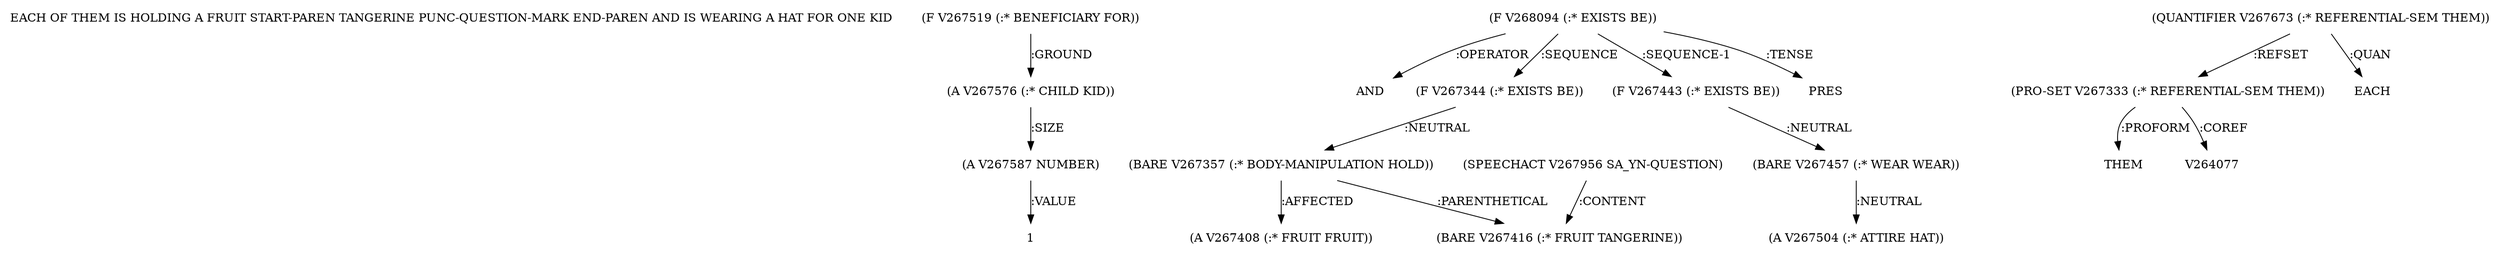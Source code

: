 digraph Terms {
  node [shape=none]
  "EACH OF THEM IS HOLDING A FRUIT START-PAREN TANGERINE PUNC-QUESTION-MARK END-PAREN AND IS WEARING A HAT FOR ONE KID"
  "V267519" [label="(F V267519 (:* BENEFICIARY FOR))"]
  "V267519" -> "V267576" [label=":GROUND"]
  "V267576" [label="(A V267576 (:* CHILD KID))"]
  "V267576" -> "V267587" [label=":SIZE"]
  "V267587" [label="(A V267587 NUMBER)"]
  "V267587" -> "NT278131" [label=":VALUE"]
  "NT278131" [label="1"]
  "V268094" [label="(F V268094 (:* EXISTS BE))"]
  "V268094" -> "NT278132" [label=":OPERATOR"]
  "NT278132" [label="AND"]
  "V268094" -> "V267344" [label=":SEQUENCE"]
  "V268094" -> "V267443" [label=":SEQUENCE-1"]
  "V268094" -> "NT278133" [label=":TENSE"]
  "NT278133" [label="PRES"]
  "V267443" [label="(F V267443 (:* EXISTS BE))"]
  "V267443" -> "V267457" [label=":NEUTRAL"]
  "V267344" [label="(F V267344 (:* EXISTS BE))"]
  "V267344" -> "V267357" [label=":NEUTRAL"]
  "V267357" [label="(BARE V267357 (:* BODY-MANIPULATION HOLD))"]
  "V267357" -> "V267416" [label=":PARENTHETICAL"]
  "V267357" -> "V267408" [label=":AFFECTED"]
  "V267408" [label="(A V267408 (:* FRUIT FRUIT))"]
  "V267956" [label="(SPEECHACT V267956 SA_YN-QUESTION)"]
  "V267956" -> "V267416" [label=":CONTENT"]
  "V267416" [label="(BARE V267416 (:* FRUIT TANGERINE))"]
  "V267457" [label="(BARE V267457 (:* WEAR WEAR))"]
  "V267457" -> "V267504" [label=":NEUTRAL"]
  "V267504" [label="(A V267504 (:* ATTIRE HAT))"]
  "V267673" [label="(QUANTIFIER V267673 (:* REFERENTIAL-SEM THEM))"]
  "V267673" -> "V267333" [label=":REFSET"]
  "V267673" -> "NT278134" [label=":QUAN"]
  "NT278134" [label="EACH"]
  "V267333" [label="(PRO-SET V267333 (:* REFERENTIAL-SEM THEM))"]
  "V267333" -> "NT278135" [label=":PROFORM"]
  "NT278135" [label="THEM"]
  "V267333" -> "V264077" [label=":COREF"]
}
